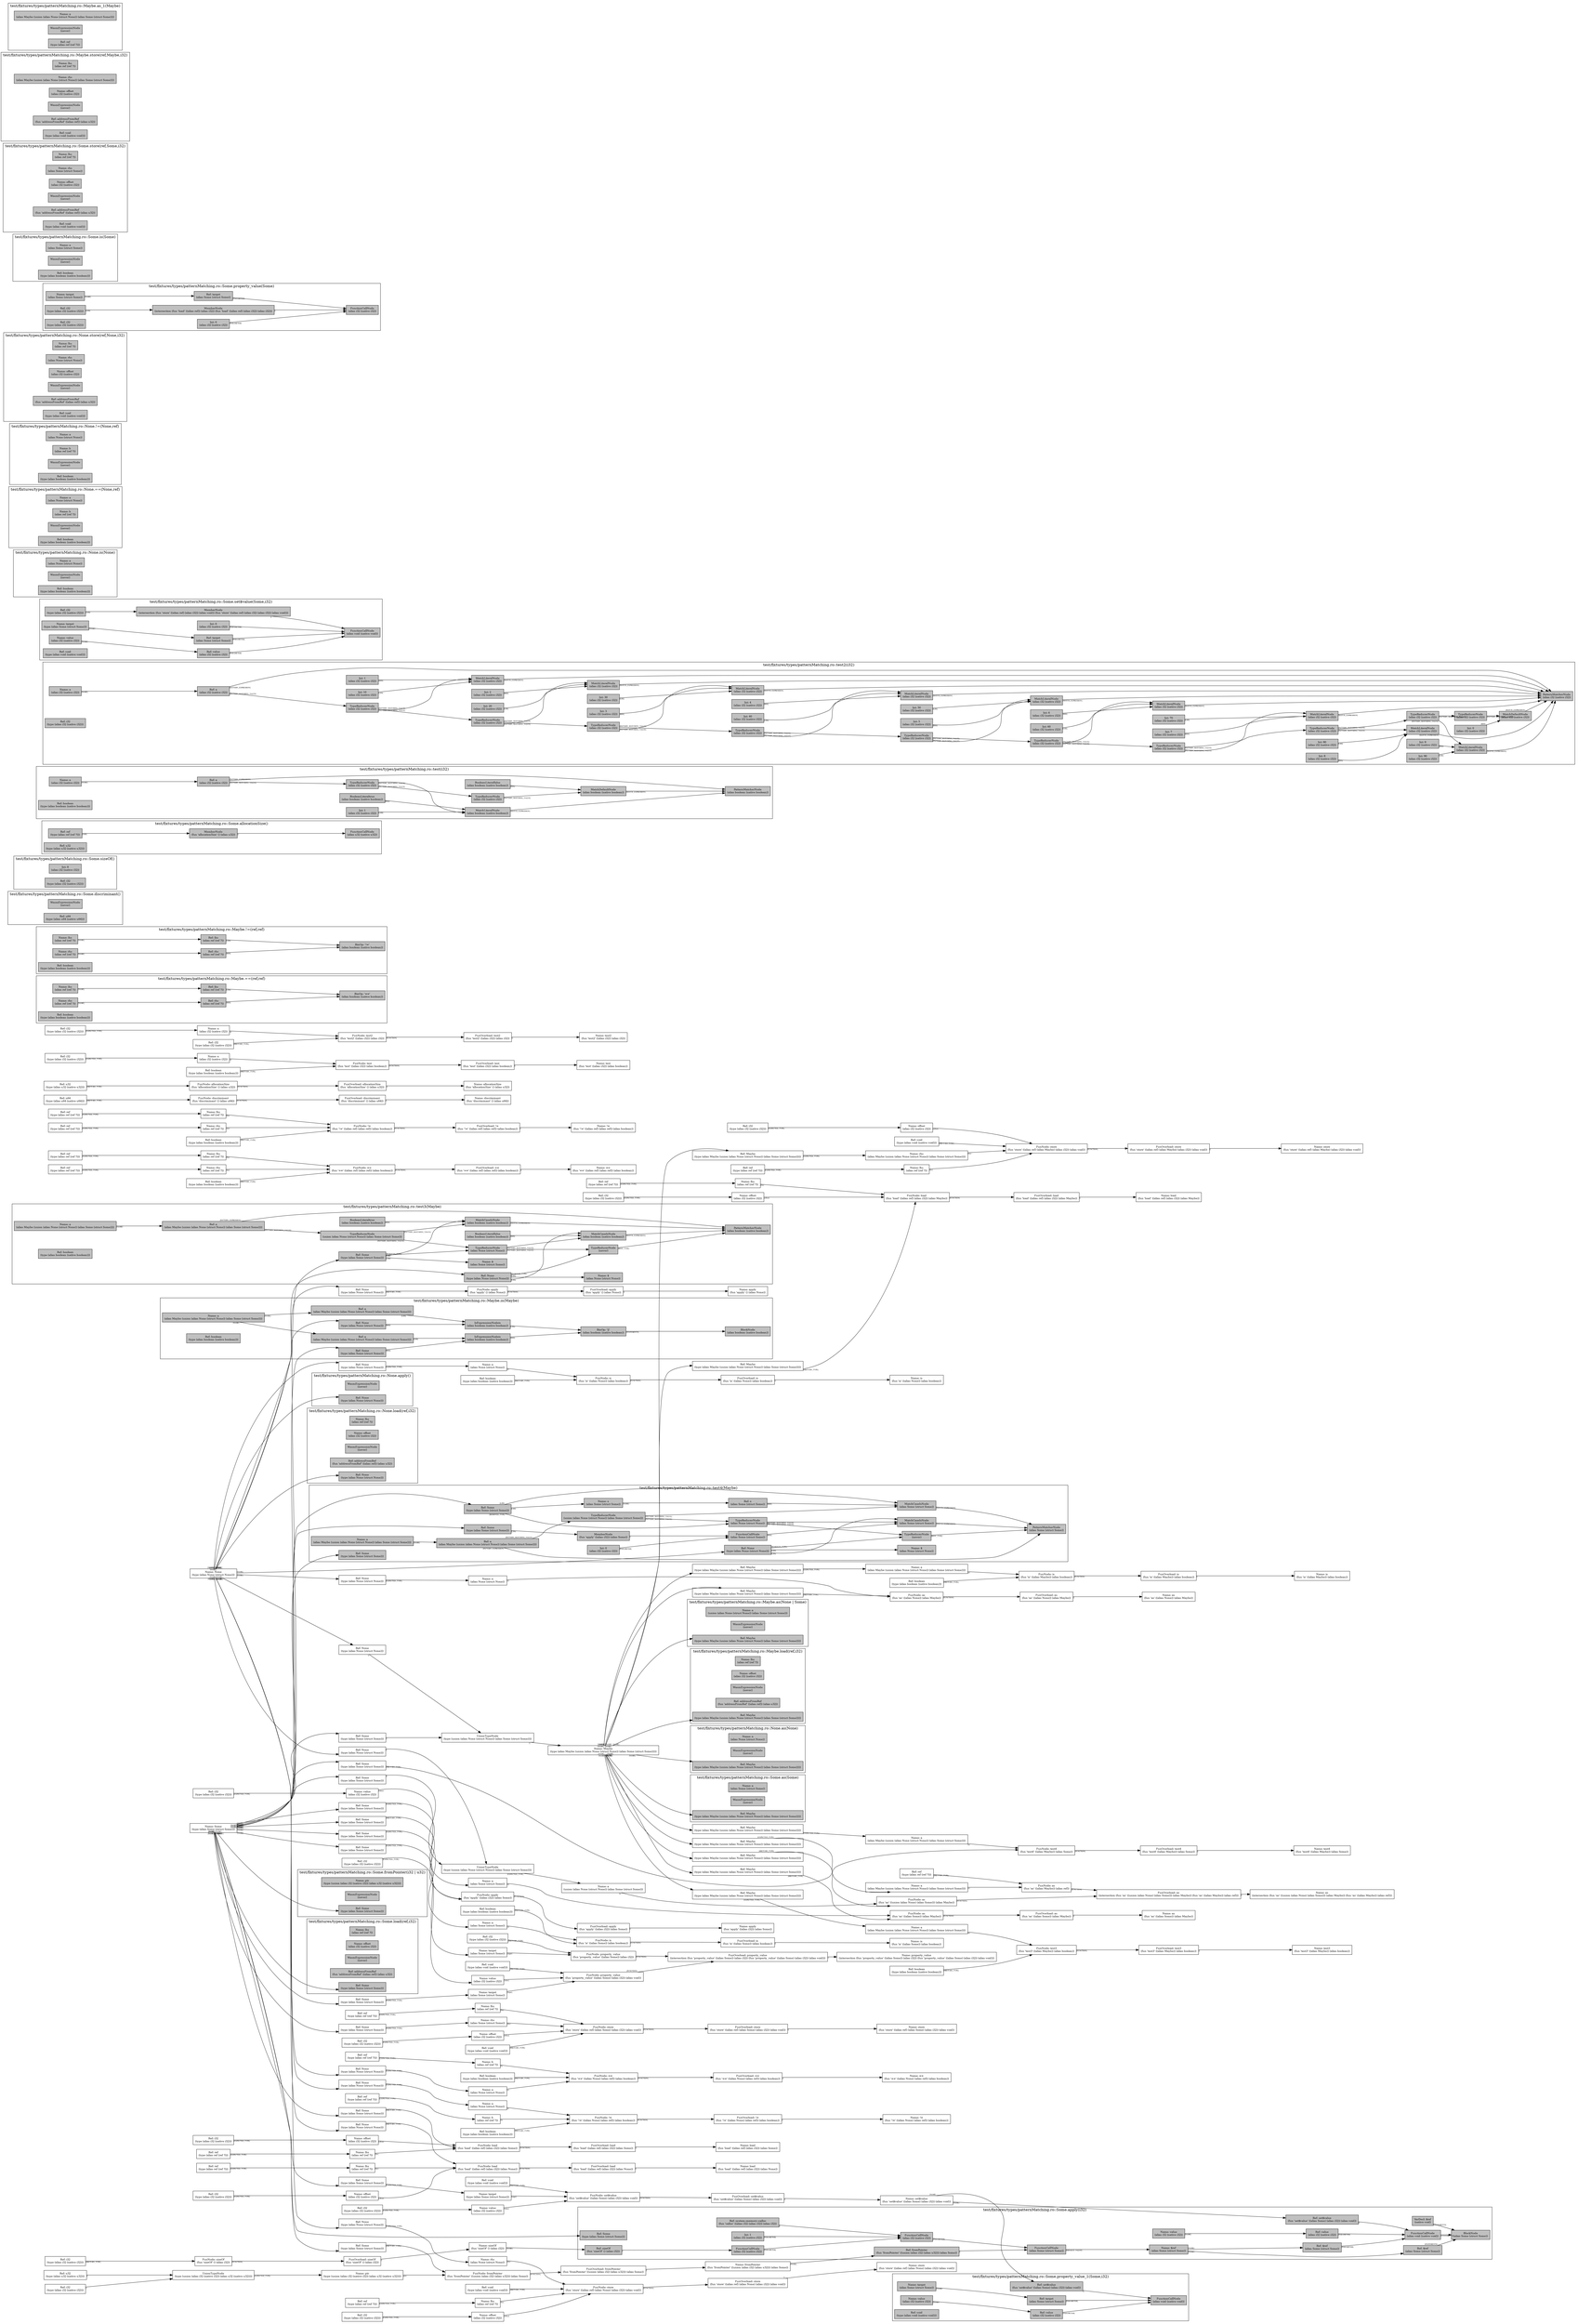 digraph Document {
  node [shape=box,fontsize=10]; rankdir=LR;
  1 [label="Name: Maybe\n(type (alias Maybe (union (alias None (struct None)) (alias Some (struct Some)))))", fillcolor=grey];
  2 [label="UnionTypeNode\n(type (union (alias None (struct None)) (alias Some (struct Some))))", fillcolor=grey];
  3 [label="Ref: None\n(type (alias None (struct None)))", fillcolor=grey];
  4 [label="Ref: Some\n(type (alias Some (struct Some)))", fillcolor=grey];
  5 [label="FunOverload: is\n(fun 'is' ((alias Maybe)) (alias boolean))", fillcolor=grey];
  6 [label="FunNode: is\n(fun 'is' ((alias Maybe)) (alias boolean))", fillcolor=grey];
  7 [label="Ref: Maybe\n(type (alias Maybe (union (alias None (struct None)) (alias Some (struct Some)))))", fillcolor=grey];
  8 [label="Name: a\n(alias Maybe (union (alias None (struct None)) (alias Some (struct Some))))", fillcolor=grey];
  9 [label="Ref: boolean\n(type (alias boolean (native boolean)))", fillcolor=grey];
  10 [label="Name: is\n(fun 'is' ((alias Maybe)) (alias boolean))", fillcolor=grey];
  11 [label="FunOverload: ==\n(fun '==' ((alias ref) (alias ref)) (alias boolean))", fillcolor=grey];
  12 [label="FunNode: ==\n(fun '==' ((alias ref) (alias ref)) (alias boolean))", fillcolor=grey];
  13 [label="Ref: ref\n(type (alias ref (ref ?)))", fillcolor=grey];
  14 [label="Name: lhs\n(alias ref (ref ?))", fillcolor=grey];
  15 [label="Ref: ref\n(type (alias ref (ref ?)))", fillcolor=grey];
  16 [label="Name: rhs\n(alias ref (ref ?))", fillcolor=grey];
  17 [label="Ref: boolean\n(type (alias boolean (native boolean)))", fillcolor=grey];
  18 [label="Name: ==\n(fun '==' ((alias ref) (alias ref)) (alias boolean))", fillcolor=grey];
  19 [label="FunOverload: !=\n(fun '!=' ((alias ref) (alias ref)) (alias boolean))", fillcolor=grey];
  20 [label="FunNode: !=\n(fun '!=' ((alias ref) (alias ref)) (alias boolean))", fillcolor=grey];
  21 [label="Ref: ref\n(type (alias ref (ref ?)))", fillcolor=grey];
  22 [label="Name: lhs\n(alias ref (ref ?))", fillcolor=grey];
  23 [label="Ref: ref\n(type (alias ref (ref ?)))", fillcolor=grey];
  24 [label="Name: rhs\n(alias ref (ref ?))", fillcolor=grey];
  25 [label="Ref: boolean\n(type (alias boolean (native boolean)))", fillcolor=grey];
  26 [label="Name: !=\n(fun '!=' ((alias ref) (alias ref)) (alias boolean))", fillcolor=grey];
  27 [label="FunOverload: store\n(fun 'store' ((alias ref) (alias Maybe) (alias i32)) (alias void))", fillcolor=grey];
  28 [label="FunNode: store\n(fun 'store' ((alias ref) (alias Maybe) (alias i32)) (alias void))", fillcolor=grey];
  29 [label="Ref: ref\n(type (alias ref (ref ?)))", fillcolor=grey];
  30 [label="Name: lhs\n(alias ref (ref ?))", fillcolor=grey];
  31 [label="Ref: Maybe\n(type (alias Maybe (union (alias None (struct None)) (alias Some (struct Some)))))", fillcolor=grey];
  32 [label="Name: rhs\n(alias Maybe (union (alias None (struct None)) (alias Some (struct Some))))", fillcolor=grey];
  33 [label="Ref: i32\n(type (alias i32 (native i32)))", fillcolor=grey];
  34 [label="Name: offset\n(alias i32 (native i32))", fillcolor=grey];
  35 [label="Ref: void\n(type (alias void (native void)))", fillcolor=grey];
  36 [label="Name: store\n(fun 'store' ((alias ref) (alias Maybe) (alias i32)) (alias void))", fillcolor=grey];
  37 [label="FunOverload: load\n(fun 'load' ((alias ref) (alias i32)) (alias Maybe))", fillcolor=grey];
  38 [label="FunNode: load\n(fun 'load' ((alias ref) (alias i32)) (alias Maybe))", fillcolor=grey];
  39 [label="Ref: ref\n(type (alias ref (ref ?)))", fillcolor=grey];
  40 [label="Name: lhs\n(alias ref (ref ?))", fillcolor=grey];
  41 [label="Ref: i32\n(type (alias i32 (native i32)))", fillcolor=grey];
  42 [label="Name: offset\n(alias i32 (native i32))", fillcolor=grey];
  43 [label="Ref: Maybe\n(type (alias Maybe (union (alias None (struct None)) (alias Some (struct Some)))))", fillcolor=grey];
  44 [label="Name: load\n(fun 'load' ((alias ref) (alias i32)) (alias Maybe))", fillcolor=grey];
  45 [label="FunOverload: as\n(fun 'as' ((alias None)) (alias Maybe))", fillcolor=grey];
  46 [label="FunNode: as\n(fun 'as' ((alias None)) (alias Maybe))", fillcolor=grey];
  47 [label="Ref: None\n(type (alias None (struct None)))", fillcolor=grey];
  48 [label="Name: a\n(alias None (struct None))", fillcolor=grey];
  49 [label="Ref: Maybe\n(type (alias Maybe (union (alias None (struct None)) (alias Some (struct Some)))))", fillcolor=grey];
  50 [label="Name: as\n(fun 'as' ((alias None)) (alias Maybe))", fillcolor=grey];
  51 [label="FunOverload: as\n(fun 'as' ((alias Some)) (alias Maybe))", fillcolor=grey];
  52 [label="FunNode: as\n(fun 'as' ((alias Some)) (alias Maybe))", fillcolor=grey];
  53 [label="Ref: Some\n(type (alias Some (struct Some)))", fillcolor=grey];
  54 [label="Name: a\n(alias Some (struct Some))", fillcolor=grey];
  55 [label="Ref: Maybe\n(type (alias Maybe (union (alias None (struct None)) (alias Some (struct Some)))))", fillcolor=grey];
  56 [label="Name: as\n(fun 'as' ((alias Some)) (alias Maybe))", fillcolor=grey];
  57 [label="FunOverload: as\n(intersection (fun 'as' ((union (alias None) (alias Some))) (alias Maybe)) (fun 'as' ((alias Maybe)) (alias ref)))", fillcolor=grey];
  58 [label="FunNode: as\n(fun 'as' ((union (alias None) (alias Some))) (alias Maybe))", fillcolor=grey];
  59 [label="UnionTypeNode\n(type (union (alias None (struct None)) (alias Some (struct Some))))", fillcolor=grey];
  60 [label="Ref: None\n(type (alias None (struct None)))", fillcolor=grey];
  61 [label="Ref: Some\n(type (alias Some (struct Some)))", fillcolor=grey];
  62 [label="Name: a\n(union (alias None (struct None)) (alias Some (struct Some)))", fillcolor=grey];
  63 [label="Ref: Maybe\n(type (alias Maybe (union (alias None (struct None)) (alias Some (struct Some)))))", fillcolor=grey];
  64 [label="FunNode: as\n(fun 'as' ((alias Maybe)) (alias ref))", fillcolor=grey];
  65 [label="Ref: Maybe\n(type (alias Maybe (union (alias None (struct None)) (alias Some (struct Some)))))", fillcolor=grey];
  66 [label="Name: a\n(alias Maybe (union (alias None (struct None)) (alias Some (struct Some))))", fillcolor=grey];
  67 [label="Ref: ref\n(type (alias ref (ref ?)))", fillcolor=grey];
  68 [label="Name: as\n(intersection (fun 'as' ((union (alias None) (alias Some))) (alias Maybe)) (fun 'as' ((alias Maybe)) (alias ref)))", fillcolor=grey];
  69 [label="Name: None\n(type (alias None (struct None)))", fillcolor=grey];
  70 [label="FunOverload: apply\n(fun 'apply' () (alias None))", fillcolor=grey];
  71 [label="FunNode: apply\n(fun 'apply' () (alias None))", fillcolor=grey];
  72 [label="Ref: None\n(type (alias None (struct None)))", fillcolor=grey];
  73 [label="Name: apply\n(fun 'apply' () (alias None))", fillcolor=grey];
  74 [label="FunOverload: is\n(fun 'is' ((alias None)) (alias boolean))", fillcolor=grey];
  75 [label="FunNode: is\n(fun 'is' ((alias None)) (alias boolean))", fillcolor=grey];
  76 [label="Ref: None\n(type (alias None (struct None)))", fillcolor=grey];
  77 [label="Name: a\n(alias None (struct None))", fillcolor=grey];
  78 [label="Ref: boolean\n(type (alias boolean (native boolean)))", fillcolor=grey];
  79 [label="Name: is\n(fun 'is' ((alias None)) (alias boolean))", fillcolor=grey];
  80 [label="FunOverload: ==\n(fun '==' ((alias None) (alias ref)) (alias boolean))", fillcolor=grey];
  81 [label="FunNode: ==\n(fun '==' ((alias None) (alias ref)) (alias boolean))", fillcolor=grey];
  82 [label="Ref: None\n(type (alias None (struct None)))", fillcolor=grey];
  83 [label="Name: a\n(alias None (struct None))", fillcolor=grey];
  84 [label="Ref: ref\n(type (alias ref (ref ?)))", fillcolor=grey];
  85 [label="Name: b\n(alias ref (ref ?))", fillcolor=grey];
  86 [label="Ref: boolean\n(type (alias boolean (native boolean)))", fillcolor=grey];
  87 [label="Name: ==\n(fun '==' ((alias None) (alias ref)) (alias boolean))", fillcolor=grey];
  88 [label="FunOverload: !=\n(fun '!=' ((alias None) (alias ref)) (alias boolean))", fillcolor=grey];
  89 [label="FunNode: !=\n(fun '!=' ((alias None) (alias ref)) (alias boolean))", fillcolor=grey];
  90 [label="Ref: None\n(type (alias None (struct None)))", fillcolor=grey];
  91 [label="Name: a\n(alias None (struct None))", fillcolor=grey];
  92 [label="Ref: ref\n(type (alias ref (ref ?)))", fillcolor=grey];
  93 [label="Name: b\n(alias ref (ref ?))", fillcolor=grey];
  94 [label="Ref: boolean\n(type (alias boolean (native boolean)))", fillcolor=grey];
  95 [label="Name: !=\n(fun '!=' ((alias None) (alias ref)) (alias boolean))", fillcolor=grey];
  96 [label="FunOverload: store\n(fun 'store' ((alias ref) (alias None) (alias i32)) (alias void))", fillcolor=grey];
  97 [label="FunNode: store\n(fun 'store' ((alias ref) (alias None) (alias i32)) (alias void))", fillcolor=grey];
  98 [label="Ref: ref\n(type (alias ref (ref ?)))", fillcolor=grey];
  99 [label="Name: lhs\n(alias ref (ref ?))", fillcolor=grey];
  100 [label="Ref: None\n(type (alias None (struct None)))", fillcolor=grey];
  101 [label="Name: rhs\n(alias None (struct None))", fillcolor=grey];
  102 [label="Ref: i32\n(type (alias i32 (native i32)))", fillcolor=grey];
  103 [label="Name: offset\n(alias i32 (native i32))", fillcolor=grey];
  104 [label="Ref: void\n(type (alias void (native void)))", fillcolor=grey];
  105 [label="Name: store\n(fun 'store' ((alias ref) (alias None) (alias i32)) (alias void))", fillcolor=grey];
  106 [label="FunOverload: load\n(fun 'load' ((alias ref) (alias i32)) (alias None))", fillcolor=grey];
  107 [label="FunNode: load\n(fun 'load' ((alias ref) (alias i32)) (alias None))", fillcolor=grey];
  108 [label="Ref: ref\n(type (alias ref (ref ?)))", fillcolor=grey];
  109 [label="Name: lhs\n(alias ref (ref ?))", fillcolor=grey];
  110 [label="Ref: i32\n(type (alias i32 (native i32)))", fillcolor=grey];
  111 [label="Name: offset\n(alias i32 (native i32))", fillcolor=grey];
  112 [label="Ref: None\n(type (alias None (struct None)))", fillcolor=grey];
  113 [label="Name: load\n(fun 'load' ((alias ref) (alias i32)) (alias None))", fillcolor=grey];
  114 [label="Name: Some\n(type (alias Some (struct Some)))", fillcolor=grey];
  115 [label="FunOverload: discriminant\n(fun 'discriminant' () (alias u64))", fillcolor=grey];
  116 [label="FunNode: discriminant\n(fun 'discriminant' () (alias u64))", fillcolor=grey];
  117 [label="Ref: u64\n(type (alias u64 (native u64)))", fillcolor=grey];
  118 [label="Name: discriminant\n(fun 'discriminant' () (alias u64))", fillcolor=grey];
  119 [label="FunOverload: sizeOf\n(fun 'sizeOf' () (alias i32))", fillcolor=grey];
  120 [label="FunNode: sizeOf\n(fun 'sizeOf' () (alias i32))", fillcolor=grey];
  121 [label="Ref: i32\n(type (alias i32 (native i32)))", fillcolor=grey];
  122 [label="Name: sizeOf\n(fun 'sizeOf' () (alias i32))", fillcolor=grey];
  123 [label="FunOverload: allocationSize\n(fun 'allocationSize' () (alias u32))", fillcolor=grey];
  124 [label="FunNode: allocationSize\n(fun 'allocationSize' () (alias u32))", fillcolor=grey];
  125 [label="Ref: u32\n(type (alias u32 (native u32)))", fillcolor=grey];
  126 [label="Name: allocationSize\n(fun 'allocationSize' () (alias u32))", fillcolor=grey];
  127 [label="FunOverload: apply\n(fun 'apply' ((alias i32)) (alias Some))", fillcolor=grey];
  128 [label="FunNode: apply\n(fun 'apply' ((alias i32)) (alias Some))", fillcolor=grey];
  129 [label="Ref: i32\n(type (alias i32 (native i32)))", fillcolor=grey];
  130 [label="Name: value\n(alias i32 (native i32))", fillcolor=grey];
  131 [label="Ref: Some\n(type (alias Some (struct Some)))", fillcolor=grey];
  132 [label="Name: apply\n(fun 'apply' ((alias i32)) (alias Some))", fillcolor=grey];
  133 [label="FunOverload: fromPointer\n(fun 'fromPointer' ((union (alias i32) (alias u32))) (alias Some))", fillcolor=grey];
  134 [label="FunNode: fromPointer\n(fun 'fromPointer' ((union (alias i32) (alias u32))) (alias Some))", fillcolor=grey];
  135 [label="UnionTypeNode\n(type (union (alias i32 (native i32)) (alias u32 (native u32))))", fillcolor=grey];
  136 [label="Ref: i32\n(type (alias i32 (native i32)))", fillcolor=grey];
  137 [label="Ref: u32\n(type (alias u32 (native u32)))", fillcolor=grey];
  138 [label="Name: ptr\n(type (union (alias i32 (native i32)) (alias u32 (native u32))))", fillcolor=grey];
  139 [label="Ref: Some\n(type (alias Some (struct Some)))", fillcolor=grey];
  140 [label="Name: fromPointer\n(fun 'fromPointer' ((union (alias i32) (alias u32))) (alias Some))", fillcolor=grey];
  141 [label="FunOverload: property_value\n(intersection (fun 'property_value' ((alias Some)) (alias i32)) (fun 'property_value' ((alias Some) (alias i32)) (alias void)))", fillcolor=grey];
  142 [label="FunNode: property_value\n(fun 'property_value' ((alias Some)) (alias i32))", fillcolor=grey];
  143 [label="Ref: Some\n(type (alias Some (struct Some)))", fillcolor=grey];
  144 [label="Name: target\n(alias Some (struct Some))", fillcolor=grey];
  145 [label="Ref: i32\n(type (alias i32 (native i32)))", fillcolor=grey];
  146 [label="FunNode: property_value\n(fun 'property_value' ((alias Some) (alias i32)) (alias void))", fillcolor=grey];
  147 [label="Ref: Some\n(type (alias Some (struct Some)))", fillcolor=grey];
  148 [label="Name: target\n(alias Some (struct Some))", fillcolor=grey];
  149 [label="Ref: i32\n(type (alias i32 (native i32)))", fillcolor=grey];
  150 [label="Name: value\n(alias i32 (native i32))", fillcolor=grey];
  151 [label="Ref: void\n(type (alias void (native void)))", fillcolor=grey];
  152 [label="Name: property_value\n(intersection (fun 'property_value' ((alias Some)) (alias i32)) (fun 'property_value' ((alias Some) (alias i32)) (alias void)))", fillcolor=grey];
  153 [label="FunOverload: set$value\n(fun 'set$value' ((alias Some) (alias i32)) (alias void))", fillcolor=grey];
  154 [label="FunNode: set$value\n(fun 'set$value' ((alias Some) (alias i32)) (alias void))", fillcolor=grey];
  155 [label="Ref: Some\n(type (alias Some (struct Some)))", fillcolor=grey];
  156 [label="Name: target\n(type (alias Some (struct Some)))", fillcolor=grey];
  157 [label="Ref: i32\n(type (alias i32 (native i32)))", fillcolor=grey];
  158 [label="Name: value\n(alias i32 (native i32))", fillcolor=grey];
  159 [label="Ref: void\n(type (alias void (native void)))", fillcolor=grey];
  160 [label="Name: set$value\n(fun 'set$value' ((alias Some) (alias i32)) (alias void))", fillcolor=grey];
  161 [label="FunOverload: is\n(fun 'is' ((alias Some)) (alias boolean))", fillcolor=grey];
  162 [label="FunNode: is\n(fun 'is' ((alias Some)) (alias boolean))", fillcolor=grey];
  163 [label="Ref: Some\n(type (alias Some (struct Some)))", fillcolor=grey];
  164 [label="Name: a\n(alias Some (struct Some))", fillcolor=grey];
  165 [label="Ref: boolean\n(type (alias boolean (native boolean)))", fillcolor=grey];
  166 [label="Name: is\n(fun 'is' ((alias Some)) (alias boolean))", fillcolor=grey];
  167 [label="FunOverload: store\n(fun 'store' ((alias ref) (alias Some) (alias i32)) (alias void))", fillcolor=grey];
  168 [label="FunNode: store\n(fun 'store' ((alias ref) (alias Some) (alias i32)) (alias void))", fillcolor=grey];
  169 [label="Ref: ref\n(type (alias ref (ref ?)))", fillcolor=grey];
  170 [label="Name: lhs\n(alias ref (ref ?))", fillcolor=grey];
  171 [label="Ref: Some\n(type (alias Some (struct Some)))", fillcolor=grey];
  172 [label="Name: rhs\n(alias Some (struct Some))", fillcolor=grey];
  173 [label="Ref: i32\n(type (alias i32 (native i32)))", fillcolor=grey];
  174 [label="Name: offset\n(alias i32 (native i32))", fillcolor=grey];
  175 [label="Ref: void\n(type (alias void (native void)))", fillcolor=grey];
  176 [label="Name: store\n(fun 'store' ((alias ref) (alias Some) (alias i32)) (alias void))", fillcolor=grey];
  177 [label="FunOverload: load\n(fun 'load' ((alias ref) (alias i32)) (alias Some))", fillcolor=grey];
  178 [label="FunNode: load\n(fun 'load' ((alias ref) (alias i32)) (alias Some))", fillcolor=grey];
  179 [label="Ref: ref\n(type (alias ref (ref ?)))", fillcolor=grey];
  180 [label="Name: lhs\n(alias ref (ref ?))", fillcolor=grey];
  181 [label="Ref: i32\n(type (alias i32 (native i32)))", fillcolor=grey];
  182 [label="Name: offset\n(alias i32 (native i32))", fillcolor=grey];
  183 [label="Ref: Some\n(type (alias Some (struct Some)))", fillcolor=grey];
  184 [label="Name: load\n(fun 'load' ((alias ref) (alias i32)) (alias Some))", fillcolor=grey];
  185 [label="FunOverload: test\n(fun 'test' ((alias i32)) (alias boolean))", fillcolor=grey];
  186 [label="FunNode: test\n(fun 'test' ((alias i32)) (alias boolean))", fillcolor=grey];
  187 [label="Ref: i32\n(type (alias i32 (native i32)))", fillcolor=grey];
  188 [label="Name: a\n(alias i32 (native i32))", fillcolor=grey];
  189 [label="Ref: boolean\n(type (alias boolean (native boolean)))", fillcolor=grey];
  190 [label="Name: test\n(fun 'test' ((alias i32)) (alias boolean))", fillcolor=grey];
  191 [label="FunOverload: test2\n(fun 'test2' ((alias i32)) (alias i32))", fillcolor=grey];
  192 [label="FunNode: test2\n(fun 'test2' ((alias i32)) (alias i32))", fillcolor=grey];
  193 [label="Ref: i32\n(type (alias i32 (native i32)))", fillcolor=grey];
  194 [label="Name: a\n(alias i32 (native i32))", fillcolor=grey];
  195 [label="Ref: i32\n(type (alias i32 (native i32)))", fillcolor=grey];
  196 [label="Name: test2\n(fun 'test2' ((alias i32)) (alias i32))", fillcolor=grey];
  197 [label="FunOverload: test3\n(fun 'test3' ((alias Maybe)) (alias boolean))", fillcolor=grey];
  198 [label="FunNode: test3\n(fun 'test3' ((alias Maybe)) (alias boolean))", fillcolor=grey];
  199 [label="Ref: Maybe\n(type (alias Maybe (union (alias None (struct None)) (alias Some (struct Some)))))", fillcolor=grey];
  200 [label="Name: a\n(alias Maybe (union (alias None (struct None)) (alias Some (struct Some))))", fillcolor=grey];
  201 [label="Ref: boolean\n(type (alias boolean (native boolean)))", fillcolor=grey];
  202 [label="Name: test3\n(fun 'test3' ((alias Maybe)) (alias boolean))", fillcolor=grey];
  203 [label="FunOverload: test4\n(fun 'test4' ((alias Maybe)) (alias Some))", fillcolor=grey];
  204 [label="FunNode: test4\n(fun 'test4' ((alias Maybe)) (alias Some))", fillcolor=grey];
  205 [label="Ref: Maybe\n(type (alias Maybe (union (alias None (struct None)) (alias Some (struct Some)))))", fillcolor=grey];
  206 [label="Name: a\n(alias Maybe (union (alias None (struct None)) (alias Some (struct Some))))", fillcolor=grey];
  207 [label="Ref: Some\n(type (alias Some (struct Some)))", fillcolor=grey];
  208 [label="Name: test4\n(fun 'test4' ((alias Maybe)) (alias Some))", fillcolor=grey];
  subgraph cluster0 { rankdir=TB;
    node [style=filled, fillcolor=grey];
    209 [label="Name: lhs\n(alias ref (ref ?))", fillcolor=grey];
    210 [label="Name: rhs\n(alias ref (ref ?))", fillcolor=grey];
    211 [label="BinOp: '=='\n(alias boolean (native boolean))", fillcolor=grey];
    212 [label="Ref: lhs\n(alias ref (ref ?))", fillcolor=grey];
    213 [label="Ref: rhs\n(alias ref (ref ?))", fillcolor=grey];
    214 [label="Ref: boolean\n(type (alias boolean (native boolean)))", fillcolor=grey];
    209 -> 212[taillabel="[NAME]" fontname="times" fontsize = 7 color="black" ];
    210 -> 213[taillabel="[NAME]" fontname="times" fontsize = 7 color="black" ];
    212 -> 211[taillabel="[LHS]" fontname="times" fontsize = 7 color="black" ];
    213 -> 211[taillabel="[RHS]" fontname="times" fontsize = 7 color="black" ];
  label="test/fixtures/types/patternMatching.ro::Maybe.==(ref,ref)";
}
  subgraph cluster1 { rankdir=TB;
    node [style=filled, fillcolor=grey];
    215 [label="Name: lhs\n(alias ref (ref ?))", fillcolor=grey];
    216 [label="Name: rhs\n(alias ref (ref ?))", fillcolor=grey];
    217 [label="BinOp: '!='\n(alias boolean (native boolean))", fillcolor=grey];
    218 [label="Ref: lhs\n(alias ref (ref ?))", fillcolor=grey];
    219 [label="Ref: rhs\n(alias ref (ref ?))", fillcolor=grey];
    220 [label="Ref: boolean\n(type (alias boolean (native boolean)))", fillcolor=grey];
    215 -> 218[taillabel="[NAME]" fontname="times" fontsize = 7 color="black" ];
    216 -> 219[taillabel="[NAME]" fontname="times" fontsize = 7 color="black" ];
    218 -> 217[taillabel="[LHS]" fontname="times" fontsize = 7 color="black" ];
    219 -> 217[taillabel="[RHS]" fontname="times" fontsize = 7 color="black" ];
  label="test/fixtures/types/patternMatching.ro::Maybe.!=(ref,ref)";
}
  subgraph cluster2 { rankdir=TB;
    node [style=filled, fillcolor=grey];
    221 [label="WasmExpressionNode\n(never)", fillcolor=grey];
    222 [label="Ref: u64\n(type (alias u64 (native u64)))", fillcolor=grey];
  label="test/fixtures/types/patternMatching.ro::Some.discriminant()";
}
  subgraph cluster3 { rankdir=TB;
    node [style=filled, fillcolor=grey];
    223 [label="Int: 8\n(alias i32 (native i32))", fillcolor=grey];
    224 [label="Ref: i32\n(type (alias i32 (native i32)))", fillcolor=grey];
  label="test/fixtures/types/patternMatching.ro::Some.sizeOf()";
}
  subgraph cluster4 { rankdir=TB;
    node [style=filled, fillcolor=grey];
    225 [label="FunctionCallNode\n(alias u32 (native u32))", fillcolor=grey];
    226 [label="MemberNode\n(fun 'allocationSize' () (alias u32))", fillcolor=grey];
    227 [label="Ref: ref\n(type (alias ref (ref ?)))", fillcolor=grey];
    228 [label="Ref: u32\n(type (alias u32 (native u32)))", fillcolor=grey];
    226 -> 225[taillabel="[]" fontname="times" fontsize = 7 color="black" ];
    227 -> 226[taillabel="[LHS]" fontname="times" fontsize = 7 color="black" ];
  label="test/fixtures/types/patternMatching.ro::Some.allocationSize()";
}
  subgraph cluster5 { rankdir=TB;
    node [style=filled, fillcolor=grey];
    229 [label="Name: a\n(alias i32 (native i32))", fillcolor=grey];
    230 [label="PatternMatcherNode\n(alias boolean (native boolean))", fillcolor=grey];
    231 [label="Ref: a\n(alias i32 (native i32))", fillcolor=grey];
    232 [label="MatchLiteralNode\n(alias boolean (native boolean))", fillcolor=grey];
    233 [label="Int: 1\n(alias i32 (native i32))", fillcolor=grey];
    234 [label="BooleanLiteraltrue\n(alias boolean (native boolean))", fillcolor=grey];
    235 [label="TypeReducerNode\n(alias i32 (native i32))", fillcolor=grey];
    236 [label="MatchDefaultNode\n(alias boolean (native boolean))", fillcolor=grey];
    237 [label="BooleanLiteralfalse\n(alias boolean (native boolean))", fillcolor=grey];
    238 [label="TypeReducerNode\n(alias i32 (native i32))", fillcolor=grey];
    239 [label="Ref: boolean\n(type (alias boolean (native boolean)))", fillcolor=grey];
    229 -> 231[taillabel="[NAME]" fontname="times" fontsize = 7 color="black" ];
    231 -> 230[taillabel="[PATTERN_EXPRESSION]" fontname="times" fontsize = 7 color="black" ];
    231 -> 235[taillabel="[PATTERN_MATCHING_VALUE]" fontname="times" fontsize = 7 color="black" ];
    232 -> 230[taillabel="[MATCH_EXPRESSION]" fontname="times" fontsize = 7 color="black" ];
    233 -> 232[taillabel="[LHS]" fontname="times" fontsize = 7 color="black" ];
    234 -> 232[taillabel="[RHS]" fontname="times" fontsize = 7 color="black" ];
    235 -> 232[taillabel="[PATTERN_MATCHING_VALUE]" fontname="times" fontsize = 7 color="black" ];
    235 -> 238[taillabel="[PATTERN_MATCHING_VALUE]" fontname="times" fontsize = 7 color="black" ];
    236 -> 230[taillabel="[MATCH_EXPRESSION]" fontname="times" fontsize = 7 color="black" ];
    237 -> 236[taillabel="[RHS]" fontname="times" fontsize = 7 color="black" ];
    238 -> 236[taillabel="[PATTERN_MATCHING_VALUE]" fontname="times" fontsize = 7 color="black" ];
  label="test/fixtures/types/patternMatching.ro::test(i32)";
}
  subgraph cluster6 { rankdir=TB;
    node [style=filled, fillcolor=grey];
    240 [label="Name: a\n(alias i32 (native i32))", fillcolor=grey];
    241 [label="PatternMatcherNode\n(alias i32 (native i32))", fillcolor=grey];
    242 [label="Ref: a\n(alias i32 (native i32))", fillcolor=grey];
    243 [label="MatchLiteralNode\n(alias i32 (native i32))", fillcolor=grey];
    244 [label="Int: 10\n(alias i32 (native i32))", fillcolor=grey];
    245 [label="Int: 1\n(alias i32 (native i32))", fillcolor=grey];
    246 [label="TypeReducerNode\n(alias i32 (native i32))", fillcolor=grey];
    247 [label="MatchLiteralNode\n(alias i32 (native i32))", fillcolor=grey];
    248 [label="Int: 20\n(alias i32 (native i32))", fillcolor=grey];
    249 [label="Int: 2\n(alias i32 (native i32))", fillcolor=grey];
    250 [label="TypeReducerNode\n(alias i32 (native i32))", fillcolor=grey];
    251 [label="MatchLiteralNode\n(alias i32 (native i32))", fillcolor=grey];
    252 [label="Int: 30\n(alias i32 (native i32))", fillcolor=grey];
    253 [label="Int: 3\n(alias i32 (native i32))", fillcolor=grey];
    254 [label="TypeReducerNode\n(alias i32 (native i32))", fillcolor=grey];
    255 [label="MatchLiteralNode\n(alias i32 (native i32))", fillcolor=grey];
    256 [label="Int: 40\n(alias i32 (native i32))", fillcolor=grey];
    257 [label="Int: 4\n(alias i32 (native i32))", fillcolor=grey];
    258 [label="TypeReducerNode\n(alias i32 (native i32))", fillcolor=grey];
    259 [label="MatchLiteralNode\n(alias i32 (native i32))", fillcolor=grey];
    260 [label="Int: 50\n(alias i32 (native i32))", fillcolor=grey];
    261 [label="Int: 5\n(alias i32 (native i32))", fillcolor=grey];
    262 [label="TypeReducerNode\n(alias i32 (native i32))", fillcolor=grey];
    263 [label="MatchLiteralNode\n(alias i32 (native i32))", fillcolor=grey];
    264 [label="Int: 60\n(alias i32 (native i32))", fillcolor=grey];
    265 [label="Int: 6\n(alias i32 (native i32))", fillcolor=grey];
    266 [label="TypeReducerNode\n(alias i32 (native i32))", fillcolor=grey];
    267 [label="MatchLiteralNode\n(alias i32 (native i32))", fillcolor=grey];
    268 [label="Int: 70\n(alias i32 (native i32))", fillcolor=grey];
    269 [label="Int: 7\n(alias i32 (native i32))", fillcolor=grey];
    270 [label="TypeReducerNode\n(alias i32 (native i32))", fillcolor=grey];
    271 [label="MatchLiteralNode\n(alias i32 (native i32))", fillcolor=grey];
    272 [label="Int: 80\n(alias i32 (native i32))", fillcolor=grey];
    273 [label="Int: 8\n(alias i32 (native i32))", fillcolor=grey];
    274 [label="TypeReducerNode\n(alias i32 (native i32))", fillcolor=grey];
    275 [label="MatchLiteralNode\n(alias i32 (native i32))", fillcolor=grey];
    276 [label="Int: 90\n(alias i32 (native i32))", fillcolor=grey];
    277 [label="Int: 9\n(alias i32 (native i32))", fillcolor=grey];
    278 [label="TypeReducerNode\n(alias i32 (native i32))", fillcolor=grey];
    279 [label="MatchDefaultNode\n(alias i32 (native i32))", fillcolor=grey];
    280 [label="Int: 0\n(alias i32 (native i32))", fillcolor=grey];
    281 [label="TypeReducerNode\n(alias i32 (native i32))", fillcolor=grey];
    282 [label="Ref: i32\n(type (alias i32 (native i32)))", fillcolor=grey];
    240 -> 242[taillabel="[NAME]" fontname="times" fontsize = 7 color="black" ];
    242 -> 241[taillabel="[PATTERN_EXPRESSION]" fontname="times" fontsize = 7 color="black" ];
    242 -> 246[taillabel="[PATTERN_MATCHING_VALUE]" fontname="times" fontsize = 7 color="black" ];
    243 -> 241[taillabel="[MATCH_EXPRESSION]" fontname="times" fontsize = 7 color="black" ];
    244 -> 243[taillabel="[LHS]" fontname="times" fontsize = 7 color="black" ];
    245 -> 243[taillabel="[RHS]" fontname="times" fontsize = 7 color="black" ];
    246 -> 243[taillabel="[PATTERN_MATCHING_VALUE]" fontname="times" fontsize = 7 color="black" ];
    246 -> 250[taillabel="[PATTERN_MATCHING_VALUE]" fontname="times" fontsize = 7 color="black" ];
    247 -> 241[taillabel="[MATCH_EXPRESSION]" fontname="times" fontsize = 7 color="black" ];
    248 -> 247[taillabel="[LHS]" fontname="times" fontsize = 7 color="black" ];
    249 -> 247[taillabel="[RHS]" fontname="times" fontsize = 7 color="black" ];
    250 -> 247[taillabel="[PATTERN_MATCHING_VALUE]" fontname="times" fontsize = 7 color="black" ];
    250 -> 254[taillabel="[PATTERN_MATCHING_VALUE]" fontname="times" fontsize = 7 color="black" ];
    251 -> 241[taillabel="[MATCH_EXPRESSION]" fontname="times" fontsize = 7 color="black" ];
    252 -> 251[taillabel="[LHS]" fontname="times" fontsize = 7 color="black" ];
    253 -> 251[taillabel="[RHS]" fontname="times" fontsize = 7 color="black" ];
    254 -> 251[taillabel="[PATTERN_MATCHING_VALUE]" fontname="times" fontsize = 7 color="black" ];
    254 -> 258[taillabel="[PATTERN_MATCHING_VALUE]" fontname="times" fontsize = 7 color="black" ];
    255 -> 241[taillabel="[MATCH_EXPRESSION]" fontname="times" fontsize = 7 color="black" ];
    256 -> 255[taillabel="[LHS]" fontname="times" fontsize = 7 color="black" ];
    257 -> 255[taillabel="[RHS]" fontname="times" fontsize = 7 color="black" ];
    258 -> 255[taillabel="[PATTERN_MATCHING_VALUE]" fontname="times" fontsize = 7 color="black" ];
    258 -> 262[taillabel="[PATTERN_MATCHING_VALUE]" fontname="times" fontsize = 7 color="black" ];
    259 -> 241[taillabel="[MATCH_EXPRESSION]" fontname="times" fontsize = 7 color="black" ];
    260 -> 259[taillabel="[LHS]" fontname="times" fontsize = 7 color="black" ];
    261 -> 259[taillabel="[RHS]" fontname="times" fontsize = 7 color="black" ];
    262 -> 259[taillabel="[PATTERN_MATCHING_VALUE]" fontname="times" fontsize = 7 color="black" ];
    262 -> 266[taillabel="[PATTERN_MATCHING_VALUE]" fontname="times" fontsize = 7 color="black" ];
    263 -> 241[taillabel="[MATCH_EXPRESSION]" fontname="times" fontsize = 7 color="black" ];
    264 -> 263[taillabel="[LHS]" fontname="times" fontsize = 7 color="black" ];
    265 -> 263[taillabel="[RHS]" fontname="times" fontsize = 7 color="black" ];
    266 -> 263[taillabel="[PATTERN_MATCHING_VALUE]" fontname="times" fontsize = 7 color="black" ];
    266 -> 270[taillabel="[PATTERN_MATCHING_VALUE]" fontname="times" fontsize = 7 color="black" ];
    267 -> 241[taillabel="[MATCH_EXPRESSION]" fontname="times" fontsize = 7 color="black" ];
    268 -> 267[taillabel="[LHS]" fontname="times" fontsize = 7 color="black" ];
    269 -> 267[taillabel="[RHS]" fontname="times" fontsize = 7 color="black" ];
    270 -> 267[taillabel="[PATTERN_MATCHING_VALUE]" fontname="times" fontsize = 7 color="black" ];
    270 -> 274[taillabel="[PATTERN_MATCHING_VALUE]" fontname="times" fontsize = 7 color="black" ];
    271 -> 241[taillabel="[MATCH_EXPRESSION]" fontname="times" fontsize = 7 color="black" ];
    272 -> 271[taillabel="[LHS]" fontname="times" fontsize = 7 color="black" ];
    273 -> 271[taillabel="[RHS]" fontname="times" fontsize = 7 color="black" ];
    274 -> 271[taillabel="[PATTERN_MATCHING_VALUE]" fontname="times" fontsize = 7 color="black" ];
    274 -> 278[taillabel="[PATTERN_MATCHING_VALUE]" fontname="times" fontsize = 7 color="black" ];
    275 -> 241[taillabel="[MATCH_EXPRESSION]" fontname="times" fontsize = 7 color="black" ];
    276 -> 275[taillabel="[LHS]" fontname="times" fontsize = 7 color="black" ];
    277 -> 275[taillabel="[RHS]" fontname="times" fontsize = 7 color="black" ];
    278 -> 275[taillabel="[PATTERN_MATCHING_VALUE]" fontname="times" fontsize = 7 color="black" ];
    278 -> 281[taillabel="[PATTERN_MATCHING_VALUE]" fontname="times" fontsize = 7 color="black" ];
    279 -> 241[taillabel="[MATCH_EXPRESSION]" fontname="times" fontsize = 7 color="black" ];
    280 -> 279[taillabel="[RHS]" fontname="times" fontsize = 7 color="black" ];
    281 -> 279[taillabel="[PATTERN_MATCHING_VALUE]" fontname="times" fontsize = 7 color="black" ];
  label="test/fixtures/types/patternMatching.ro::test2(i32)";
}
  subgraph cluster7 { rankdir=TB;
    node [style=filled, fillcolor=grey];
    283 [label="WasmExpressionNode\n(never)", fillcolor=grey];
    284 [label="Ref: None\n(type (alias None (struct None)))", fillcolor=grey];
  label="test/fixtures/types/patternMatching.ro::None.apply()";
}
  subgraph cluster8 { rankdir=TB;
    node [style=filled, fillcolor=grey];
    285 [label="Name: lhs\n(alias ref (ref ?))", fillcolor=grey];
    286 [label="Name: offset\n(alias i32 (native i32))", fillcolor=grey];
    287 [label="WasmExpressionNode\n(never)", fillcolor=grey];
    288 [label="Ref: addressFromRef\n(fun 'addressFromRef' ((alias ref)) (alias u32))", fillcolor=grey];
    289 [label="Ref: None\n(type (alias None (struct None)))", fillcolor=grey];
  label="test/fixtures/types/patternMatching.ro::None.load(ref,i32)";
}
  subgraph cluster9 { rankdir=TB;
    node [style=filled, fillcolor=grey];
    290 [label="Name: value\n(alias i32 (native i32))", fillcolor=grey];
    291 [label="BlockNode\n(alias Some (struct Some))", fillcolor=grey];
    292 [label="VarDecl: $ref\n(native void)", fillcolor=grey];
    293 [label="Name: $ref\n(alias Some (struct Some))", fillcolor=grey];
    294 [label="FunctionCallNode\n(alias Some (struct Some))", fillcolor=grey];
    295 [label="Ref: fromPointer\n(fun 'fromPointer' ((union (alias i32) (alias u32))) (alias Some))", fillcolor=grey];
    296 [label="FunctionCallNode\n(alias i32 (native i32))", fillcolor=grey];
    297 [label="Ref: system::memory::calloc\n(fun 'calloc' ((alias i32) (alias i32)) (alias i32))", fillcolor=grey];
    298 [label="Int: 1\n(alias i32 (native i32))", fillcolor=grey];
    299 [label="FunctionCallNode\n(alias i32 (native i32))", fillcolor=grey];
    300 [label="Ref: sizeOf\n(fun 'sizeOf' () (alias i32))", fillcolor=grey];
    301 [label="FunctionCallNode\n(alias void (native void))", fillcolor=grey];
    302 [label="Ref: set$value\n(fun 'set$value' ((alias Some) (alias i32)) (alias void))", fillcolor=grey];
    303 [label="Ref: $ref\n(alias Some (struct Some))", fillcolor=grey];
    304 [label="Ref: value\n(alias i32 (native i32))", fillcolor=grey];
    305 [label="Ref: $ref\n(alias Some (struct Some))", fillcolor=grey];
    306 [label="Ref: Some\n(type (alias Some (struct Some)))", fillcolor=grey];
    290 -> 304[taillabel="[NAME]" fontname="times" fontsize = 7 color="black" ];
    292 -> 291[taillabel="[STATEMENTS]" fontname="times" fontsize = 7 color="black" ];
    293 -> 303[taillabel="[NAME]" fontname="times" fontsize = 7 color="black" ];
    293 -> 305[taillabel="[NAME]" fontname="times" fontsize = 7 color="black" ];
    294 -> 293[taillabel="[DEFAULT_VALUE]" fontname="times" fontsize = 7 color="black" ];
    295 -> 294[taillabel="[]" fontname="times" fontsize = 7 color="black" ];
    296 -> 294[taillabel="[PARAMETER]" fontname="times" fontsize = 7 color="black" ];
    297 -> 296[taillabel="[]" fontname="times" fontsize = 7 color="black" ];
    298 -> 296[taillabel="[PARAMETER]" fontname="times" fontsize = 7 color="black" ];
    299 -> 296[taillabel="[PARAMETER]" fontname="times" fontsize = 7 color="black" ];
    300 -> 299[taillabel="[]" fontname="times" fontsize = 7 color="black" ];
    301 -> 291[taillabel="[STATEMENTS]" fontname="times" fontsize = 7 color="black" ];
    302 -> 301[taillabel="[]" fontname="times" fontsize = 7 color="black" ];
    303 -> 301[taillabel="[PARAMETER]" fontname="times" fontsize = 7 color="black" ];
    304 -> 301[taillabel="[PARAMETER]" fontname="times" fontsize = 7 color="black" ];
    305 -> 291[taillabel="[STATEMENTS]" fontname="times" fontsize = 7 color="black" ];
  label="test/fixtures/types/patternMatching.ro::Some.apply(i32)";
}
  subgraph cluster10 { rankdir=TB;
    node [style=filled, fillcolor=grey];
    307 [label="Name: ptr\n(type (union (alias i32 (native i32)) (alias u32 (native u32))))", fillcolor=grey];
    308 [label="WasmExpressionNode\n(never)", fillcolor=grey];
    309 [label="Ref: Some\n(type (alias Some (struct Some)))", fillcolor=grey];
  label="test/fixtures/types/patternMatching.ro::Some.fromPointer(i32 | u32)";
}
  subgraph cluster11 { rankdir=TB;
    node [style=filled, fillcolor=grey];
    310 [label="Name: target\n(type (alias Some (struct Some)))", fillcolor=grey];
    311 [label="Name: value\n(alias i32 (native i32))", fillcolor=grey];
    312 [label="FunctionCallNode\n(alias void (native void))", fillcolor=grey];
    313 [label="MemberNode\n(intersection (fun 'store' ((alias ref) (alias i32)) (alias void)) (fun 'store' ((alias ref) (alias i32) (alias i32)) (alias void)))", fillcolor=grey];
    314 [label="Ref: i32\n(type (alias i32 (native i32)))", fillcolor=grey];
    315 [label="Ref: target\n(alias Some (struct Some))", fillcolor=grey];
    316 [label="Ref: value\n(alias i32 (native i32))", fillcolor=grey];
    317 [label="Int: 0\n(alias i32 (native i32))", fillcolor=grey];
    318 [label="Ref: void\n(type (alias void (native void)))", fillcolor=grey];
    310 -> 315[taillabel="[NAME]" fontname="times" fontsize = 7 color="black" ];
    311 -> 316[taillabel="[NAME]" fontname="times" fontsize = 7 color="black" ];
    313 -> 312[taillabel="[]" fontname="times" fontsize = 7 color="black" ];
    314 -> 313[taillabel="[LHS]" fontname="times" fontsize = 7 color="black" ];
    315 -> 312[taillabel="[PARAMETER]" fontname="times" fontsize = 7 color="black" ];
    316 -> 312[taillabel="[PARAMETER]" fontname="times" fontsize = 7 color="black" ];
    317 -> 312[taillabel="[PARAMETER]" fontname="times" fontsize = 7 color="black" ];
  label="test/fixtures/types/patternMatching.ro::Some.set$value(Some,i32)";
}
  subgraph cluster12 { rankdir=TB;
    node [style=filled, fillcolor=grey];
    319 [label="Name: lhs\n(alias ref (ref ?))", fillcolor=grey];
    320 [label="Name: offset\n(alias i32 (native i32))", fillcolor=grey];
    321 [label="WasmExpressionNode\n(never)", fillcolor=grey];
    322 [label="Ref: addressFromRef\n(fun 'addressFromRef' ((alias ref)) (alias u32))", fillcolor=grey];
    323 [label="Ref: Some\n(type (alias Some (struct Some)))", fillcolor=grey];
  label="test/fixtures/types/patternMatching.ro::Some.load(ref,i32)";
}
  subgraph cluster13 { rankdir=TB;
    node [style=filled, fillcolor=grey];
    324 [label="Name: a\n(alias None (struct None))", fillcolor=grey];
    325 [label="WasmExpressionNode\n(never)", fillcolor=grey];
    326 [label="Ref: boolean\n(type (alias boolean (native boolean)))", fillcolor=grey];
  label="test/fixtures/types/patternMatching.ro::None.is(None)";
}
  subgraph cluster14 { rankdir=TB;
    node [style=filled, fillcolor=grey];
    327 [label="Name: a\n(alias None (struct None))", fillcolor=grey];
    328 [label="Name: b\n(alias ref (ref ?))", fillcolor=grey];
    329 [label="WasmExpressionNode\n(never)", fillcolor=grey];
    330 [label="Ref: boolean\n(type (alias boolean (native boolean)))", fillcolor=grey];
  label="test/fixtures/types/patternMatching.ro::None.==(None,ref)";
}
  subgraph cluster15 { rankdir=TB;
    node [style=filled, fillcolor=grey];
    331 [label="Name: a\n(alias None (struct None))", fillcolor=grey];
    332 [label="Name: b\n(alias ref (ref ?))", fillcolor=grey];
    333 [label="WasmExpressionNode\n(never)", fillcolor=grey];
    334 [label="Ref: boolean\n(type (alias boolean (native boolean)))", fillcolor=grey];
  label="test/fixtures/types/patternMatching.ro::None.!=(None,ref)";
}
  subgraph cluster16 { rankdir=TB;
    node [style=filled, fillcolor=grey];
    335 [label="Name: lhs\n(alias ref (ref ?))", fillcolor=grey];
    336 [label="Name: rhs\n(alias None (struct None))", fillcolor=grey];
    337 [label="Name: offset\n(alias i32 (native i32))", fillcolor=grey];
    338 [label="WasmExpressionNode\n(never)", fillcolor=grey];
    339 [label="Ref: addressFromRef\n(fun 'addressFromRef' ((alias ref)) (alias u32))", fillcolor=grey];
    340 [label="Ref: void\n(type (alias void (native void)))", fillcolor=grey];
  label="test/fixtures/types/patternMatching.ro::None.store(ref,None,i32)";
}
  subgraph cluster17 { rankdir=TB;
    node [style=filled, fillcolor=grey];
    341 [label="Name: target\n(alias Some (struct Some))", fillcolor=grey];
    342 [label="FunctionCallNode\n(alias i32 (native i32))", fillcolor=grey];
    343 [label="MemberNode\n(intersection (fun 'load' ((alias ref)) (alias i32)) (fun 'load' ((alias ref) (alias i32)) (alias i32)))", fillcolor=grey];
    344 [label="Ref: i32\n(type (alias i32 (native i32)))", fillcolor=grey];
    345 [label="Ref: target\n(alias Some (struct Some))", fillcolor=grey];
    346 [label="Int: 0\n(alias i32 (native i32))", fillcolor=grey];
    347 [label="Ref: i32\n(type (alias i32 (native i32)))", fillcolor=grey];
    341 -> 345[taillabel="[NAME]" fontname="times" fontsize = 7 color="black" ];
    343 -> 342[taillabel="[]" fontname="times" fontsize = 7 color="black" ];
    344 -> 343[taillabel="[LHS]" fontname="times" fontsize = 7 color="black" ];
    345 -> 342[taillabel="[PARAMETER]" fontname="times" fontsize = 7 color="black" ];
    346 -> 342[taillabel="[PARAMETER]" fontname="times" fontsize = 7 color="black" ];
  label="test/fixtures/types/patternMatching.ro::Some.property_value(Some)";
}
  subgraph cluster18 { rankdir=TB;
    node [style=filled, fillcolor=grey];
    348 [label="Name: target\n(alias Some (struct Some))", fillcolor=grey];
    349 [label="Name: value\n(alias i32 (native i32))", fillcolor=grey];
    350 [label="FunctionCallNode\n(alias void (native void))", fillcolor=grey];
    351 [label="Ref: set$value\n(fun 'set$value' ((alias Some) (alias i32)) (alias void))", fillcolor=grey];
    352 [label="Ref: target\n(alias Some (struct Some))", fillcolor=grey];
    353 [label="Ref: value\n(alias i32 (native i32))", fillcolor=grey];
    354 [label="Ref: void\n(type (alias void (native void)))", fillcolor=grey];
    348 -> 352[taillabel="[NAME]" fontname="times" fontsize = 7 color="black" ];
    349 -> 353[taillabel="[NAME]" fontname="times" fontsize = 7 color="black" ];
    351 -> 350[taillabel="[]" fontname="times" fontsize = 7 color="black" ];
    352 -> 350[taillabel="[PARAMETER]" fontname="times" fontsize = 7 color="black" ];
    353 -> 350[taillabel="[PARAMETER]" fontname="times" fontsize = 7 color="black" ];
  label="test/fixtures/types/patternMatching.ro::Some.property_value_1(Some,i32)";
}
  subgraph cluster19 { rankdir=TB;
    node [style=filled, fillcolor=grey];
    355 [label="Name: a\n(alias Some (struct Some))", fillcolor=grey];
    356 [label="WasmExpressionNode\n(never)", fillcolor=grey];
    357 [label="Ref: boolean\n(type (alias boolean (native boolean)))", fillcolor=grey];
  label="test/fixtures/types/patternMatching.ro::Some.is(Some)";
}
  subgraph cluster20 { rankdir=TB;
    node [style=filled, fillcolor=grey];
    358 [label="Name: lhs\n(alias ref (ref ?))", fillcolor=grey];
    359 [label="Name: rhs\n(alias Some (struct Some))", fillcolor=grey];
    360 [label="Name: offset\n(alias i32 (native i32))", fillcolor=grey];
    361 [label="WasmExpressionNode\n(never)", fillcolor=grey];
    362 [label="Ref: addressFromRef\n(fun 'addressFromRef' ((alias ref)) (alias u32))", fillcolor=grey];
    363 [label="Ref: void\n(type (alias void (native void)))", fillcolor=grey];
  label="test/fixtures/types/patternMatching.ro::Some.store(ref,Some,i32)";
}
  subgraph cluster21 { rankdir=TB;
    node [style=filled, fillcolor=grey];
    364 [label="Name: a\n(union (alias None (struct None)) (alias Some (struct Some)))", fillcolor=grey];
    365 [label="WasmExpressionNode\n(never)", fillcolor=grey];
    366 [label="Ref: Maybe\n(type (alias Maybe (union (alias None (struct None)) (alias Some (struct Some)))))", fillcolor=grey];
  label="test/fixtures/types/patternMatching.ro::Maybe.as(None | Some)";
}
  subgraph cluster22 { rankdir=TB;
    node [style=filled, fillcolor=grey];
    367 [label="Name: lhs\n(alias ref (ref ?))", fillcolor=grey];
    368 [label="Name: offset\n(alias i32 (native i32))", fillcolor=grey];
    369 [label="WasmExpressionNode\n(never)", fillcolor=grey];
    370 [label="Ref: addressFromRef\n(fun 'addressFromRef' ((alias ref)) (alias u32))", fillcolor=grey];
    371 [label="Ref: Maybe\n(type (alias Maybe (union (alias None (struct None)) (alias Some (struct Some)))))", fillcolor=grey];
  label="test/fixtures/types/patternMatching.ro::Maybe.load(ref,i32)";
}
  subgraph cluster23 { rankdir=TB;
    node [style=filled, fillcolor=grey];
    372 [label="Name: a\n(alias None (struct None))", fillcolor=grey];
    373 [label="WasmExpressionNode\n(never)", fillcolor=grey];
    374 [label="Ref: Maybe\n(type (alias Maybe (union (alias None (struct None)) (alias Some (struct Some)))))", fillcolor=grey];
  label="test/fixtures/types/patternMatching.ro::None.as(None)";
}
  subgraph cluster24 { rankdir=TB;
    node [style=filled, fillcolor=grey];
    375 [label="Name: a\n(alias Some (struct Some))", fillcolor=grey];
    376 [label="WasmExpressionNode\n(never)", fillcolor=grey];
    377 [label="Ref: Maybe\n(type (alias Maybe (union (alias None (struct None)) (alias Some (struct Some)))))", fillcolor=grey];
  label="test/fixtures/types/patternMatching.ro::Some.as(Some)";
}
  subgraph cluster25 { rankdir=TB;
    node [style=filled, fillcolor=grey];
    378 [label="Name: a\n(alias Maybe (union (alias None (struct None)) (alias Some (struct Some))))", fillcolor=grey];
    379 [label="BlockNode\n(alias boolean (native boolean))", fillcolor=grey];
    380 [label="BinOp: '||'\n(alias boolean (native boolean))", fillcolor=grey];
    381 [label="IsExpressionNodeis\n(alias boolean (native boolean))", fillcolor=grey];
    382 [label="Ref: a\n(alias Maybe (union (alias None (struct None)) (alias Some (struct Some))))", fillcolor=grey];
    383 [label="Ref: None\n(type (alias None (struct None)))", fillcolor=grey];
    384 [label="IsExpressionNodeis\n(alias boolean (native boolean))", fillcolor=grey];
    385 [label="Ref: a\n(alias Maybe (union (alias None (struct None)) (alias Some (struct Some))))", fillcolor=grey];
    386 [label="Ref: Some\n(type (alias Some (struct Some)))", fillcolor=grey];
    387 [label="Ref: boolean\n(type (alias boolean (native boolean)))", fillcolor=grey];
    378 -> 382[taillabel="[NAME]" fontname="times" fontsize = 7 color="black" ];
    378 -> 385[taillabel="[NAME]" fontname="times" fontsize = 7 color="black" ];
    380 -> 379[taillabel="[STATEMENTS]" fontname="times" fontsize = 7 color="black" ];
    381 -> 380[taillabel="[LHS]" fontname="times" fontsize = 7 color="black" ];
    382 -> 381[taillabel="[LHS]" fontname="times" fontsize = 7 color="black" ];
    383 -> 381[taillabel="[RHS]" fontname="times" fontsize = 7 color="black" ];
    384 -> 380[taillabel="[RHS]" fontname="times" fontsize = 7 color="black" ];
    385 -> 384[taillabel="[LHS]" fontname="times" fontsize = 7 color="black" ];
    386 -> 384[taillabel="[RHS]" fontname="times" fontsize = 7 color="black" ];
  label="test/fixtures/types/patternMatching.ro::Maybe.is(Maybe)";
}
  subgraph cluster26 { rankdir=TB;
    node [style=filled, fillcolor=grey];
    388 [label="Name: lhs\n(alias ref (ref ?))", fillcolor=grey];
    389 [label="Name: rhs\n(alias Maybe (union (alias None (struct None)) (alias Some (struct Some))))", fillcolor=grey];
    390 [label="Name: offset\n(alias i32 (native i32))", fillcolor=grey];
    391 [label="WasmExpressionNode\n(never)", fillcolor=grey];
    392 [label="Ref: addressFromRef\n(fun 'addressFromRef' ((alias ref)) (alias u32))", fillcolor=grey];
    393 [label="Ref: void\n(type (alias void (native void)))", fillcolor=grey];
  label="test/fixtures/types/patternMatching.ro::Maybe.store(ref,Maybe,i32)";
}
  subgraph cluster27 { rankdir=TB;
    node [style=filled, fillcolor=grey];
    394 [label="Name: a\n(alias Maybe (union (alias None (struct None)) (alias Some (struct Some))))", fillcolor=grey];
    395 [label="WasmExpressionNode\n(never)", fillcolor=grey];
    396 [label="Ref: ref\n(type (alias ref (ref ?)))", fillcolor=grey];
  label="test/fixtures/types/patternMatching.ro::Maybe.as_1(Maybe)";
}
  subgraph cluster28 { rankdir=TB;
    node [style=filled, fillcolor=grey];
    397 [label="Name: a\n(alias Maybe (union (alias None (struct None)) (alias Some (struct Some))))", fillcolor=grey];
    398 [label="PatternMatcherNode\n(alias boolean (native boolean))", fillcolor=grey];
    399 [label="Ref: a\n(alias Maybe (union (alias None (struct None)) (alias Some (struct Some))))", fillcolor=grey];
    400 [label="MatchCaseIsNode\n(alias boolean (native boolean))", fillcolor=grey];
    401 [label="Ref: Some\n(type (alias Some (struct Some)))", fillcolor=grey];
    402 [label="BooleanLiteraltrue\n(alias boolean (native boolean))", fillcolor=grey];
    403 [label="Name: $\n(alias Some (struct Some))", fillcolor=grey];
    404 [label="TypeReducerNode\n(union (alias None (struct None)) (alias Some (struct Some)))", fillcolor=grey];
    405 [label="MatchCaseIsNode\n(alias boolean (native boolean))", fillcolor=grey];
    406 [label="Ref: None\n(type (alias None (struct None)))", fillcolor=grey];
    407 [label="BooleanLiteralfalse\n(alias boolean (native boolean))", fillcolor=grey];
    408 [label="Name: $\n(alias None (struct None))", fillcolor=grey];
    409 [label="TypeReducerNode\n(alias None (struct None))", fillcolor=grey];
    410 [label="TypeReducerNode\n(never)", fillcolor=grey];
    411 [label="Ref: boolean\n(type (alias boolean (native boolean)))", fillcolor=grey];
    397 -> 399[taillabel="[NAME]" fontname="times" fontsize = 7 color="black" ];
    399 -> 398[taillabel="[PATTERN_EXPRESSION]" fontname="times" fontsize = 7 color="black" ];
    399 -> 404[taillabel="[PATTERN_MATCHING_VALUE]" fontname="times" fontsize = 7 color="black" ];
    400 -> 398[taillabel="[MATCH_EXPRESSION]" fontname="times" fontsize = 7 color="black" ];
    401 -> 400[taillabel="[LHS]" fontname="times" fontsize = 7 color="black" ];
    401 -> 403[taillabel="[LHS]" fontname="times" fontsize = 7 color="black" ];
    401 -> 409[taillabel="[REMOVED_TYPE]" fontname="times" fontsize = 7 color="black" ];
    402 -> 400[taillabel="[RHS]" fontname="times" fontsize = 7 color="black" ];
    404 -> 400[taillabel="[PATTERN_MATCHING_VALUE]" fontname="times" fontsize = 7 color="black" ];
    404 -> 409[taillabel="[PATTERN_MATCHING_VALUE]" fontname="times" fontsize = 7 color="black" ];
    405 -> 398[taillabel="[MATCH_EXPRESSION]" fontname="times" fontsize = 7 color="black" ];
    406 -> 405[taillabel="[LHS]" fontname="times" fontsize = 7 color="black" ];
    406 -> 408[taillabel="[LHS]" fontname="times" fontsize = 7 color="black" ];
    406 -> 410[taillabel="[REMOVED_TYPE]" fontname="times" fontsize = 7 color="black" ];
    407 -> 405[taillabel="[RHS]" fontname="times" fontsize = 7 color="black" ];
    409 -> 405[taillabel="[PATTERN_MATCHING_VALUE]" fontname="times" fontsize = 7 color="black" ];
    409 -> 410[taillabel="[PATTERN_MATCHING_VALUE]" fontname="times" fontsize = 7 color="black" ];
    410 -> 398[taillabel="[REST_TYPE]" fontname="times" fontsize = 7 color="black" ];
  label="test/fixtures/types/patternMatching.ro::test3(Maybe)";
}
  subgraph cluster29 { rankdir=TB;
    node [style=filled, fillcolor=grey];
    412 [label="Name: a\n(alias Maybe (union (alias None (struct None)) (alias Some (struct Some))))", fillcolor=grey];
    413 [label="PatternMatcherNode\n(alias Some (struct Some))", fillcolor=grey];
    414 [label="Ref: a\n(alias Maybe (union (alias None (struct None)) (alias Some (struct Some))))", fillcolor=grey];
    415 [label="MatchCaseIsNode\n(alias Some (struct Some))", fillcolor=grey];
    416 [label="Ref: Some\n(type (alias Some (struct Some)))", fillcolor=grey];
    417 [label="Ref: x\n(alias Some (struct Some))", fillcolor=grey];
    418 [label="Name: x\n(alias Some (struct Some))", fillcolor=grey];
    419 [label="TypeReducerNode\n(union (alias None (struct None)) (alias Some (struct Some)))", fillcolor=grey];
    420 [label="MatchCaseIsNode\n(alias Some (struct Some))", fillcolor=grey];
    421 [label="Ref: None\n(type (alias None (struct None)))", fillcolor=grey];
    422 [label="FunctionCallNode\n(alias Some (struct Some))", fillcolor=grey];
    423 [label="MemberNode\n(fun 'apply' ((alias i32)) (alias Some))", fillcolor=grey];
    424 [label="Ref: Some\n(type (alias Some (struct Some)))", fillcolor=grey];
    425 [label="Int: 0\n(alias i32 (native i32))", fillcolor=grey];
    426 [label="Name: $\n(alias None (struct None))", fillcolor=grey];
    427 [label="TypeReducerNode\n(alias None (struct None))", fillcolor=grey];
    428 [label="TypeReducerNode\n(never)", fillcolor=grey];
    429 [label="Ref: Some\n(type (alias Some (struct Some)))", fillcolor=grey];
    412 -> 414[taillabel="[NAME]" fontname="times" fontsize = 7 color="black" ];
    414 -> 413[taillabel="[PATTERN_EXPRESSION]" fontname="times" fontsize = 7 color="black" ];
    414 -> 419[taillabel="[PATTERN_MATCHING_VALUE]" fontname="times" fontsize = 7 color="black" ];
    415 -> 413[taillabel="[MATCH_EXPRESSION]" fontname="times" fontsize = 7 color="black" ];
    416 -> 415[taillabel="[LHS]" fontname="times" fontsize = 7 color="black" ];
    416 -> 418[taillabel="[LHS]" fontname="times" fontsize = 7 color="black" ];
    416 -> 427[taillabel="[REMOVED_TYPE]" fontname="times" fontsize = 7 color="black" ];
    417 -> 415[taillabel="[RHS]" fontname="times" fontsize = 7 color="black" ];
    418 -> 417[taillabel="[NAME]" fontname="times" fontsize = 7 color="black" ];
    419 -> 415[taillabel="[PATTERN_MATCHING_VALUE]" fontname="times" fontsize = 7 color="black" ];
    419 -> 427[taillabel="[PATTERN_MATCHING_VALUE]" fontname="times" fontsize = 7 color="black" ];
    420 -> 413[taillabel="[MATCH_EXPRESSION]" fontname="times" fontsize = 7 color="black" ];
    421 -> 420[taillabel="[LHS]" fontname="times" fontsize = 7 color="black" ];
    421 -> 426[taillabel="[LHS]" fontname="times" fontsize = 7 color="black" ];
    421 -> 428[taillabel="[REMOVED_TYPE]" fontname="times" fontsize = 7 color="black" ];
    422 -> 420[taillabel="[RHS]" fontname="times" fontsize = 7 color="black" ];
    423 -> 422[taillabel="[]" fontname="times" fontsize = 7 color="black" ];
    424 -> 423[taillabel="[LHS]" fontname="times" fontsize = 7 color="black" ];
    425 -> 422[taillabel="[PARAMETER]" fontname="times" fontsize = 7 color="black" ];
    427 -> 420[taillabel="[PATTERN_MATCHING_VALUE]" fontname="times" fontsize = 7 color="black" ];
    427 -> 428[taillabel="[PATTERN_MATCHING_VALUE]" fontname="times" fontsize = 7 color="black" ];
    428 -> 413[taillabel="[REST_TYPE]" fontname="times" fontsize = 7 color="black" ];
  label="test/fixtures/types/patternMatching.ro::test4(Maybe)";
}
  1 -> 7[taillabel="[NAME]" fontname="times" fontsize = 7 color="black" ];
  1 -> 31[taillabel="[NAME]" fontname="times" fontsize = 7 color="black" ];
  1 -> 43[taillabel="[NAME]" fontname="times" fontsize = 7 color="black" ];
  1 -> 49[taillabel="[NAME]" fontname="times" fontsize = 7 color="black" ];
  1 -> 55[taillabel="[NAME]" fontname="times" fontsize = 7 color="black" ];
  1 -> 63[taillabel="[NAME]" fontname="times" fontsize = 7 color="black" ];
  1 -> 65[taillabel="[NAME]" fontname="times" fontsize = 7 color="black" ];
  1 -> 199[taillabel="[NAME]" fontname="times" fontsize = 7 color="black" ];
  1 -> 205[taillabel="[NAME]" fontname="times" fontsize = 7 color="black" ];
  1 -> 366[taillabel="[NAME]" fontname="times" fontsize = 7 color="black" ];
  1 -> 371[taillabel="[NAME]" fontname="times" fontsize = 7 color="black" ];
  1 -> 374[taillabel="[NAME]" fontname="times" fontsize = 7 color="black" ];
  1 -> 377[taillabel="[NAME]" fontname="times" fontsize = 7 color="black" ];
  2 -> 1[taillabel="[]" fontname="times" fontsize = 7 color="black" ];
  3 -> 2[taillabel="[]" fontname="times" fontsize = 7 color="black" ];
  4 -> 2[taillabel="[]" fontname="times" fontsize = 7 color="black" ];
  5 -> 10[taillabel="[]" fontname="times" fontsize = 7 color="black" ];
  6 -> 5[taillabel="[FUNCTION]" fontname="times" fontsize = 7 color="black" ];
  7 -> 8[taillabel="[EXPECTED_TYPE]" fontname="times" fontsize = 7 color="black" ];
  8 -> 6[taillabel="[a]" fontname="times" fontsize = 7 color="black" ];
  9 -> 6[taillabel="[#RETURN_TYPE]" fontname="times" fontsize = 7 color="black" ];
  11 -> 18[taillabel="[]" fontname="times" fontsize = 7 color="black" ];
  12 -> 11[taillabel="[FUNCTION]" fontname="times" fontsize = 7 color="black" ];
  13 -> 14[taillabel="[EXPECTED_TYPE]" fontname="times" fontsize = 7 color="black" ];
  14 -> 12[taillabel="[lhs]" fontname="times" fontsize = 7 color="black" ];
  15 -> 16[taillabel="[EXPECTED_TYPE]" fontname="times" fontsize = 7 color="black" ];
  16 -> 12[taillabel="[rhs]" fontname="times" fontsize = 7 color="black" ];
  17 -> 12[taillabel="[#RETURN_TYPE]" fontname="times" fontsize = 7 color="black" ];
  19 -> 26[taillabel="[]" fontname="times" fontsize = 7 color="black" ];
  20 -> 19[taillabel="[FUNCTION]" fontname="times" fontsize = 7 color="black" ];
  21 -> 22[taillabel="[EXPECTED_TYPE]" fontname="times" fontsize = 7 color="black" ];
  22 -> 20[taillabel="[lhs]" fontname="times" fontsize = 7 color="black" ];
  23 -> 24[taillabel="[EXPECTED_TYPE]" fontname="times" fontsize = 7 color="black" ];
  24 -> 20[taillabel="[rhs]" fontname="times" fontsize = 7 color="black" ];
  25 -> 20[taillabel="[#RETURN_TYPE]" fontname="times" fontsize = 7 color="black" ];
  27 -> 36[taillabel="[]" fontname="times" fontsize = 7 color="black" ];
  28 -> 27[taillabel="[FUNCTION]" fontname="times" fontsize = 7 color="black" ];
  29 -> 30[taillabel="[EXPECTED_TYPE]" fontname="times" fontsize = 7 color="black" ];
  30 -> 28[taillabel="[lhs]" fontname="times" fontsize = 7 color="black" ];
  31 -> 32[taillabel="[EXPECTED_TYPE]" fontname="times" fontsize = 7 color="black" ];
  32 -> 28[taillabel="[rhs]" fontname="times" fontsize = 7 color="black" ];
  33 -> 34[taillabel="[EXPECTED_TYPE]" fontname="times" fontsize = 7 color="black" ];
  34 -> 28[taillabel="[offset]" fontname="times" fontsize = 7 color="black" ];
  35 -> 28[taillabel="[#RETURN_TYPE]" fontname="times" fontsize = 7 color="black" ];
  37 -> 44[taillabel="[]" fontname="times" fontsize = 7 color="black" ];
  38 -> 37[taillabel="[FUNCTION]" fontname="times" fontsize = 7 color="black" ];
  39 -> 40[taillabel="[EXPECTED_TYPE]" fontname="times" fontsize = 7 color="black" ];
  40 -> 38[taillabel="[lhs]" fontname="times" fontsize = 7 color="black" ];
  41 -> 42[taillabel="[EXPECTED_TYPE]" fontname="times" fontsize = 7 color="black" ];
  42 -> 38[taillabel="[offset]" fontname="times" fontsize = 7 color="black" ];
  43 -> 38[taillabel="[#RETURN_TYPE]" fontname="times" fontsize = 7 color="black" ];
  45 -> 50[taillabel="[]" fontname="times" fontsize = 7 color="black" ];
  46 -> 45[taillabel="[FUNCTION]" fontname="times" fontsize = 7 color="black" ];
  47 -> 48[taillabel="[EXPECTED_TYPE]" fontname="times" fontsize = 7 color="black" ];
  48 -> 46[taillabel="[a]" fontname="times" fontsize = 7 color="black" ];
  49 -> 46[taillabel="[#RETURN_TYPE]" fontname="times" fontsize = 7 color="black" ];
  51 -> 56[taillabel="[]" fontname="times" fontsize = 7 color="black" ];
  52 -> 51[taillabel="[FUNCTION]" fontname="times" fontsize = 7 color="black" ];
  53 -> 54[taillabel="[EXPECTED_TYPE]" fontname="times" fontsize = 7 color="black" ];
  54 -> 52[taillabel="[a]" fontname="times" fontsize = 7 color="black" ];
  55 -> 52[taillabel="[#RETURN_TYPE]" fontname="times" fontsize = 7 color="black" ];
  57 -> 68[taillabel="[]" fontname="times" fontsize = 7 color="black" ];
  58 -> 57[taillabel="[FUNCTION]" fontname="times" fontsize = 7 color="black" ];
  59 -> 62[taillabel="[EXPECTED_TYPE]" fontname="times" fontsize = 7 color="black" ];
  60 -> 59[taillabel="[]" fontname="times" fontsize = 7 color="black" ];
  61 -> 59[taillabel="[]" fontname="times" fontsize = 7 color="black" ];
  62 -> 58[taillabel="[a]" fontname="times" fontsize = 7 color="black" ];
  63 -> 58[taillabel="[#RETURN_TYPE]" fontname="times" fontsize = 7 color="black" ];
  64 -> 57[taillabel="[FUNCTION]" fontname="times" fontsize = 7 color="black" ];
  65 -> 66[taillabel="[EXPECTED_TYPE]" fontname="times" fontsize = 7 color="black" ];
  66 -> 64[taillabel="[a]" fontname="times" fontsize = 7 color="black" ];
  67 -> 64[taillabel="[#RETURN_TYPE]" fontname="times" fontsize = 7 color="black" ];
  69 -> 3[taillabel="[NAME]" fontname="times" fontsize = 7 color="black" ];
  69 -> 47[taillabel="[NAME]" fontname="times" fontsize = 7 color="black" ];
  69 -> 60[taillabel="[NAME]" fontname="times" fontsize = 7 color="black" ];
  69 -> 72[taillabel="[NAME]" fontname="times" fontsize = 7 color="black" ];
  69 -> 76[taillabel="[NAME]" fontname="times" fontsize = 7 color="black" ];
  69 -> 82[taillabel="[NAME]" fontname="times" fontsize = 7 color="black" ];
  69 -> 90[taillabel="[NAME]" fontname="times" fontsize = 7 color="black" ];
  69 -> 100[taillabel="[NAME]" fontname="times" fontsize = 7 color="black" ];
  69 -> 112[taillabel="[NAME]" fontname="times" fontsize = 7 color="black" ];
  69 -> 284[taillabel="[NAME]" fontname="times" fontsize = 7 color="black" ];
  69 -> 289[taillabel="[NAME]" fontname="times" fontsize = 7 color="black" ];
  69 -> 383[taillabel="[NAME]" fontname="times" fontsize = 7 color="black" ];
  69 -> 406[taillabel="[NAME]" fontname="times" fontsize = 7 color="black" ];
  69 -> 421[taillabel="[NAME]" fontname="times" fontsize = 7 color="black" ];
  70 -> 73[taillabel="[]" fontname="times" fontsize = 7 color="black" ];
  71 -> 70[taillabel="[FUNCTION]" fontname="times" fontsize = 7 color="black" ];
  72 -> 71[taillabel="[#RETURN_TYPE]" fontname="times" fontsize = 7 color="black" ];
  74 -> 79[taillabel="[]" fontname="times" fontsize = 7 color="black" ];
  75 -> 74[taillabel="[FUNCTION]" fontname="times" fontsize = 7 color="black" ];
  76 -> 77[taillabel="[EXPECTED_TYPE]" fontname="times" fontsize = 7 color="black" ];
  77 -> 75[taillabel="[a]" fontname="times" fontsize = 7 color="black" ];
  78 -> 75[taillabel="[#RETURN_TYPE]" fontname="times" fontsize = 7 color="black" ];
  80 -> 87[taillabel="[]" fontname="times" fontsize = 7 color="black" ];
  81 -> 80[taillabel="[FUNCTION]" fontname="times" fontsize = 7 color="black" ];
  82 -> 83[taillabel="[EXPECTED_TYPE]" fontname="times" fontsize = 7 color="black" ];
  83 -> 81[taillabel="[a]" fontname="times" fontsize = 7 color="black" ];
  84 -> 85[taillabel="[EXPECTED_TYPE]" fontname="times" fontsize = 7 color="black" ];
  85 -> 81[taillabel="[b]" fontname="times" fontsize = 7 color="black" ];
  86 -> 81[taillabel="[#RETURN_TYPE]" fontname="times" fontsize = 7 color="black" ];
  88 -> 95[taillabel="[]" fontname="times" fontsize = 7 color="black" ];
  89 -> 88[taillabel="[FUNCTION]" fontname="times" fontsize = 7 color="black" ];
  90 -> 91[taillabel="[EXPECTED_TYPE]" fontname="times" fontsize = 7 color="black" ];
  91 -> 89[taillabel="[a]" fontname="times" fontsize = 7 color="black" ];
  92 -> 93[taillabel="[EXPECTED_TYPE]" fontname="times" fontsize = 7 color="black" ];
  93 -> 89[taillabel="[b]" fontname="times" fontsize = 7 color="black" ];
  94 -> 89[taillabel="[#RETURN_TYPE]" fontname="times" fontsize = 7 color="black" ];
  96 -> 105[taillabel="[]" fontname="times" fontsize = 7 color="black" ];
  97 -> 96[taillabel="[FUNCTION]" fontname="times" fontsize = 7 color="black" ];
  98 -> 99[taillabel="[EXPECTED_TYPE]" fontname="times" fontsize = 7 color="black" ];
  99 -> 97[taillabel="[lhs]" fontname="times" fontsize = 7 color="black" ];
  100 -> 101[taillabel="[EXPECTED_TYPE]" fontname="times" fontsize = 7 color="black" ];
  101 -> 97[taillabel="[rhs]" fontname="times" fontsize = 7 color="black" ];
  102 -> 103[taillabel="[EXPECTED_TYPE]" fontname="times" fontsize = 7 color="black" ];
  103 -> 97[taillabel="[offset]" fontname="times" fontsize = 7 color="black" ];
  104 -> 97[taillabel="[#RETURN_TYPE]" fontname="times" fontsize = 7 color="black" ];
  106 -> 113[taillabel="[]" fontname="times" fontsize = 7 color="black" ];
  107 -> 106[taillabel="[FUNCTION]" fontname="times" fontsize = 7 color="black" ];
  108 -> 109[taillabel="[EXPECTED_TYPE]" fontname="times" fontsize = 7 color="black" ];
  109 -> 107[taillabel="[lhs]" fontname="times" fontsize = 7 color="black" ];
  110 -> 111[taillabel="[EXPECTED_TYPE]" fontname="times" fontsize = 7 color="black" ];
  111 -> 107[taillabel="[offset]" fontname="times" fontsize = 7 color="black" ];
  112 -> 107[taillabel="[#RETURN_TYPE]" fontname="times" fontsize = 7 color="black" ];
  114 -> 4[taillabel="[NAME]" fontname="times" fontsize = 7 color="black" ];
  114 -> 53[taillabel="[NAME]" fontname="times" fontsize = 7 color="black" ];
  114 -> 61[taillabel="[NAME]" fontname="times" fontsize = 7 color="black" ];
  114 -> 131[taillabel="[NAME]" fontname="times" fontsize = 7 color="black" ];
  114 -> 139[taillabel="[NAME]" fontname="times" fontsize = 7 color="black" ];
  114 -> 143[taillabel="[NAME]" fontname="times" fontsize = 7 color="black" ];
  114 -> 147[taillabel="[NAME]" fontname="times" fontsize = 7 color="black" ];
  114 -> 155[taillabel="[NAME]" fontname="times" fontsize = 7 color="black" ];
  114 -> 163[taillabel="[NAME]" fontname="times" fontsize = 7 color="black" ];
  114 -> 171[taillabel="[NAME]" fontname="times" fontsize = 7 color="black" ];
  114 -> 183[taillabel="[NAME]" fontname="times" fontsize = 7 color="black" ];
  114 -> 207[taillabel="[NAME]" fontname="times" fontsize = 7 color="black" ];
  114 -> 306[taillabel="[NAME]" fontname="times" fontsize = 7 color="black" ];
  114 -> 309[taillabel="[NAME]" fontname="times" fontsize = 7 color="black" ];
  114 -> 323[taillabel="[NAME]" fontname="times" fontsize = 7 color="black" ];
  114 -> 386[taillabel="[NAME]" fontname="times" fontsize = 7 color="black" ];
  114 -> 401[taillabel="[NAME]" fontname="times" fontsize = 7 color="black" ];
  114 -> 416[taillabel="[NAME]" fontname="times" fontsize = 7 color="black" ];
  114 -> 424[taillabel="[NAME]" fontname="times" fontsize = 7 color="black" ];
  114 -> 429[taillabel="[NAME]" fontname="times" fontsize = 7 color="black" ];
  115 -> 118[taillabel="[]" fontname="times" fontsize = 7 color="black" ];
  116 -> 115[taillabel="[FUNCTION]" fontname="times" fontsize = 7 color="black" ];
  117 -> 116[taillabel="[#RETURN_TYPE]" fontname="times" fontsize = 7 color="black" ];
  119 -> 122[taillabel="[]" fontname="times" fontsize = 7 color="black" ];
  120 -> 119[taillabel="[FUNCTION]" fontname="times" fontsize = 7 color="black" ];
  121 -> 120[taillabel="[#RETURN_TYPE]" fontname="times" fontsize = 7 color="black" ];
  122 -> 300[taillabel="[NAME]" fontname="times" fontsize = 7 color="black" ];
  123 -> 126[taillabel="[]" fontname="times" fontsize = 7 color="black" ];
  124 -> 123[taillabel="[FUNCTION]" fontname="times" fontsize = 7 color="black" ];
  125 -> 124[taillabel="[#RETURN_TYPE]" fontname="times" fontsize = 7 color="black" ];
  127 -> 132[taillabel="[]" fontname="times" fontsize = 7 color="black" ];
  128 -> 127[taillabel="[FUNCTION]" fontname="times" fontsize = 7 color="black" ];
  129 -> 130[taillabel="[EXPECTED_TYPE]" fontname="times" fontsize = 7 color="black" ];
  130 -> 128[taillabel="[value]" fontname="times" fontsize = 7 color="black" ];
  131 -> 128[taillabel="[#RETURN_TYPE]" fontname="times" fontsize = 7 color="black" ];
  133 -> 140[taillabel="[]" fontname="times" fontsize = 7 color="black" ];
  134 -> 133[taillabel="[FUNCTION]" fontname="times" fontsize = 7 color="black" ];
  135 -> 138[taillabel="[EXPECTED_TYPE]" fontname="times" fontsize = 7 color="black" ];
  136 -> 135[taillabel="[]" fontname="times" fontsize = 7 color="black" ];
  137 -> 135[taillabel="[]" fontname="times" fontsize = 7 color="black" ];
  138 -> 134[taillabel="[ptr]" fontname="times" fontsize = 7 color="black" ];
  139 -> 134[taillabel="[#RETURN_TYPE]" fontname="times" fontsize = 7 color="black" ];
  140 -> 295[taillabel="[NAME]" fontname="times" fontsize = 7 color="black" ];
  141 -> 152[taillabel="[]" fontname="times" fontsize = 7 color="black" ];
  142 -> 141[taillabel="[FUNCTION]" fontname="times" fontsize = 7 color="black" ];
  143 -> 144[taillabel="[EXPECTED_TYPE]" fontname="times" fontsize = 7 color="black" ];
  144 -> 142[taillabel="[target]" fontname="times" fontsize = 7 color="black" ];
  145 -> 142[taillabel="[#RETURN_TYPE]" fontname="times" fontsize = 7 color="black" ];
  146 -> 141[taillabel="[FUNCTION]" fontname="times" fontsize = 7 color="black" ];
  147 -> 148[taillabel="[EXPECTED_TYPE]" fontname="times" fontsize = 7 color="black" ];
  148 -> 146[taillabel="[target]" fontname="times" fontsize = 7 color="black" ];
  149 -> 150[taillabel="[EXPECTED_TYPE]" fontname="times" fontsize = 7 color="black" ];
  150 -> 146[taillabel="[value]" fontname="times" fontsize = 7 color="black" ];
  151 -> 146[taillabel="[#RETURN_TYPE]" fontname="times" fontsize = 7 color="black" ];
  153 -> 160[taillabel="[]" fontname="times" fontsize = 7 color="black" ];
  154 -> 153[taillabel="[FUNCTION]" fontname="times" fontsize = 7 color="black" ];
  155 -> 156[taillabel="[EXPECTED_TYPE]" fontname="times" fontsize = 7 color="black" ];
  156 -> 154[taillabel="[target]" fontname="times" fontsize = 7 color="black" ];
  157 -> 158[taillabel="[EXPECTED_TYPE]" fontname="times" fontsize = 7 color="black" ];
  158 -> 154[taillabel="[value]" fontname="times" fontsize = 7 color="black" ];
  159 -> 154[taillabel="[#RETURN_TYPE]" fontname="times" fontsize = 7 color="black" ];
  160 -> 302[taillabel="[NAME]" fontname="times" fontsize = 7 color="black" ];
  160 -> 351[taillabel="[NAME]" fontname="times" fontsize = 7 color="black" ];
  161 -> 166[taillabel="[]" fontname="times" fontsize = 7 color="black" ];
  162 -> 161[taillabel="[FUNCTION]" fontname="times" fontsize = 7 color="black" ];
  163 -> 164[taillabel="[EXPECTED_TYPE]" fontname="times" fontsize = 7 color="black" ];
  164 -> 162[taillabel="[a]" fontname="times" fontsize = 7 color="black" ];
  165 -> 162[taillabel="[#RETURN_TYPE]" fontname="times" fontsize = 7 color="black" ];
  167 -> 176[taillabel="[]" fontname="times" fontsize = 7 color="black" ];
  168 -> 167[taillabel="[FUNCTION]" fontname="times" fontsize = 7 color="black" ];
  169 -> 170[taillabel="[EXPECTED_TYPE]" fontname="times" fontsize = 7 color="black" ];
  170 -> 168[taillabel="[lhs]" fontname="times" fontsize = 7 color="black" ];
  171 -> 172[taillabel="[EXPECTED_TYPE]" fontname="times" fontsize = 7 color="black" ];
  172 -> 168[taillabel="[rhs]" fontname="times" fontsize = 7 color="black" ];
  173 -> 174[taillabel="[EXPECTED_TYPE]" fontname="times" fontsize = 7 color="black" ];
  174 -> 168[taillabel="[offset]" fontname="times" fontsize = 7 color="black" ];
  175 -> 168[taillabel="[#RETURN_TYPE]" fontname="times" fontsize = 7 color="black" ];
  177 -> 184[taillabel="[]" fontname="times" fontsize = 7 color="black" ];
  178 -> 177[taillabel="[FUNCTION]" fontname="times" fontsize = 7 color="black" ];
  179 -> 180[taillabel="[EXPECTED_TYPE]" fontname="times" fontsize = 7 color="black" ];
  180 -> 178[taillabel="[lhs]" fontname="times" fontsize = 7 color="black" ];
  181 -> 182[taillabel="[EXPECTED_TYPE]" fontname="times" fontsize = 7 color="black" ];
  182 -> 178[taillabel="[offset]" fontname="times" fontsize = 7 color="black" ];
  183 -> 178[taillabel="[#RETURN_TYPE]" fontname="times" fontsize = 7 color="black" ];
  185 -> 190[taillabel="[]" fontname="times" fontsize = 7 color="black" ];
  186 -> 185[taillabel="[FUNCTION]" fontname="times" fontsize = 7 color="black" ];
  187 -> 188[taillabel="[EXPECTED_TYPE]" fontname="times" fontsize = 7 color="black" ];
  188 -> 186[taillabel="[a]" fontname="times" fontsize = 7 color="black" ];
  189 -> 186[taillabel="[#RETURN_TYPE]" fontname="times" fontsize = 7 color="black" ];
  191 -> 196[taillabel="[]" fontname="times" fontsize = 7 color="black" ];
  192 -> 191[taillabel="[FUNCTION]" fontname="times" fontsize = 7 color="black" ];
  193 -> 194[taillabel="[EXPECTED_TYPE]" fontname="times" fontsize = 7 color="black" ];
  194 -> 192[taillabel="[a]" fontname="times" fontsize = 7 color="black" ];
  195 -> 192[taillabel="[#RETURN_TYPE]" fontname="times" fontsize = 7 color="black" ];
  197 -> 202[taillabel="[]" fontname="times" fontsize = 7 color="black" ];
  198 -> 197[taillabel="[FUNCTION]" fontname="times" fontsize = 7 color="black" ];
  199 -> 200[taillabel="[EXPECTED_TYPE]" fontname="times" fontsize = 7 color="black" ];
  200 -> 198[taillabel="[a]" fontname="times" fontsize = 7 color="black" ];
  201 -> 198[taillabel="[#RETURN_TYPE]" fontname="times" fontsize = 7 color="black" ];
  203 -> 208[taillabel="[]" fontname="times" fontsize = 7 color="black" ];
  204 -> 203[taillabel="[FUNCTION]" fontname="times" fontsize = 7 color="black" ];
  205 -> 206[taillabel="[EXPECTED_TYPE]" fontname="times" fontsize = 7 color="black" ];
  206 -> 204[taillabel="[a]" fontname="times" fontsize = 7 color="black" ];
  207 -> 204[taillabel="[#RETURN_TYPE]" fontname="times" fontsize = 7 color="black" ];
  label="";
}
